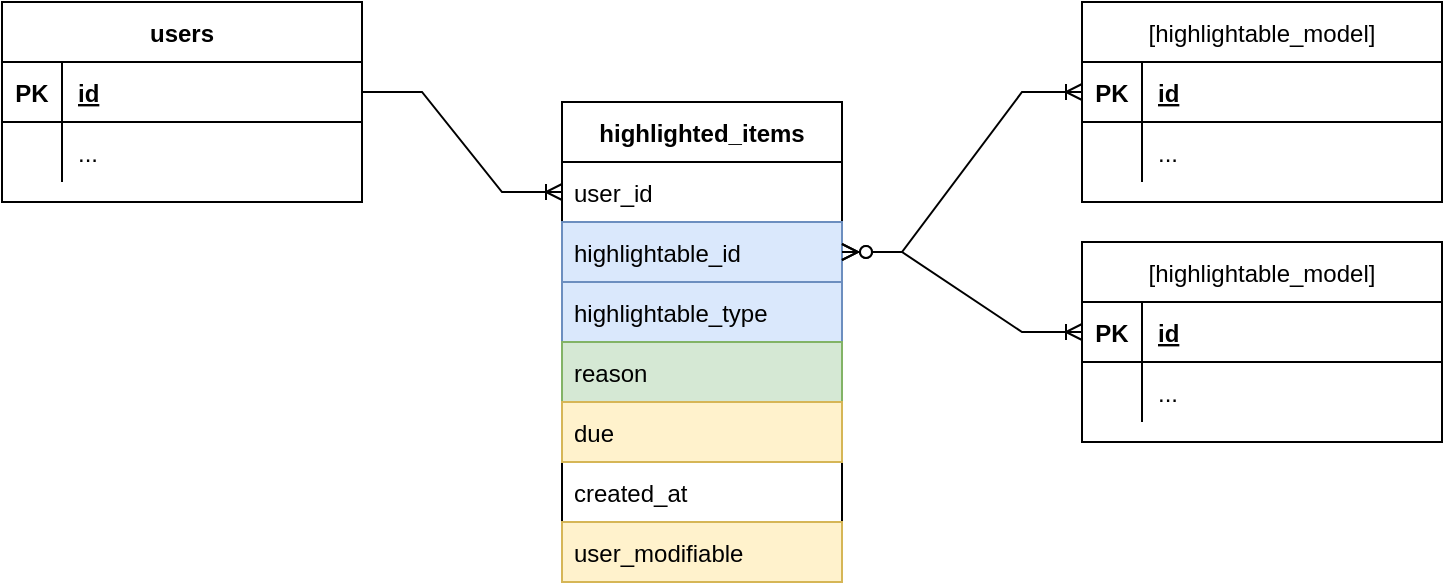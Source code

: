 <mxfile version="17.2.5" type="github">
  <diagram id="C5RBs43oDa-KdzZeNtuy" name="Page-1">
    <mxGraphModel dx="1422" dy="793" grid="1" gridSize="10" guides="1" tooltips="1" connect="1" arrows="1" fold="1" page="1" pageScale="1" pageWidth="827" pageHeight="1169" math="0" shadow="0">
      <root>
        <mxCell id="WIyWlLk6GJQsqaUBKTNV-0" />
        <mxCell id="WIyWlLk6GJQsqaUBKTNV-1" parent="WIyWlLk6GJQsqaUBKTNV-0" />
        <mxCell id="_DMSMEF1Dr3aXJnNq_d8-0" value="highlighted_items" style="swimlane;fontStyle=1;childLayout=stackLayout;horizontal=1;startSize=30;horizontalStack=0;resizeParent=1;resizeParentMax=0;resizeLast=0;collapsible=1;marginBottom=0;" parent="WIyWlLk6GJQsqaUBKTNV-1" vertex="1">
          <mxGeometry x="334" y="130" width="140" height="240" as="geometry">
            <mxRectangle x="240" y="680" width="130" height="30" as="alternateBounds" />
          </mxGeometry>
        </mxCell>
        <mxCell id="_DMSMEF1Dr3aXJnNq_d8-1" value="user_id" style="text;strokeColor=none;fillColor=none;align=left;verticalAlign=middle;spacingLeft=4;spacingRight=4;overflow=hidden;points=[[0,0.5],[1,0.5]];portConstraint=eastwest;rotatable=0;" parent="_DMSMEF1Dr3aXJnNq_d8-0" vertex="1">
          <mxGeometry y="30" width="140" height="30" as="geometry" />
        </mxCell>
        <mxCell id="_DMSMEF1Dr3aXJnNq_d8-2" value="highlightable_id" style="text;strokeColor=#6c8ebf;fillColor=#dae8fc;align=left;verticalAlign=middle;spacingLeft=4;spacingRight=4;overflow=hidden;points=[[0,0.5],[1,0.5]];portConstraint=eastwest;rotatable=0;" parent="_DMSMEF1Dr3aXJnNq_d8-0" vertex="1">
          <mxGeometry y="60" width="140" height="30" as="geometry" />
        </mxCell>
        <mxCell id="_DMSMEF1Dr3aXJnNq_d8-3" value="highlightable_type" style="text;strokeColor=#6c8ebf;fillColor=#dae8fc;align=left;verticalAlign=middle;spacingLeft=4;spacingRight=4;overflow=hidden;points=[[0,0.5],[1,0.5]];portConstraint=eastwest;rotatable=0;" parent="_DMSMEF1Dr3aXJnNq_d8-0" vertex="1">
          <mxGeometry y="90" width="140" height="30" as="geometry" />
        </mxCell>
        <mxCell id="_DMSMEF1Dr3aXJnNq_d8-19" value="reason" style="text;strokeColor=#82b366;fillColor=#d5e8d4;align=left;verticalAlign=middle;spacingLeft=4;spacingRight=4;overflow=hidden;points=[[0,0.5],[1,0.5]];portConstraint=eastwest;rotatable=0;" parent="_DMSMEF1Dr3aXJnNq_d8-0" vertex="1">
          <mxGeometry y="120" width="140" height="30" as="geometry" />
        </mxCell>
        <mxCell id="_DMSMEF1Dr3aXJnNq_d8-20" value="due" style="text;strokeColor=#d6b656;fillColor=#fff2cc;align=left;verticalAlign=middle;spacingLeft=4;spacingRight=4;overflow=hidden;points=[[0,0.5],[1,0.5]];portConstraint=eastwest;rotatable=0;" parent="_DMSMEF1Dr3aXJnNq_d8-0" vertex="1">
          <mxGeometry y="150" width="140" height="30" as="geometry" />
        </mxCell>
        <mxCell id="_DMSMEF1Dr3aXJnNq_d8-27" value="created_at" style="text;strokeColor=none;fillColor=none;align=left;verticalAlign=middle;spacingLeft=4;spacingRight=4;overflow=hidden;points=[[0,0.5],[1,0.5]];portConstraint=eastwest;rotatable=0;" parent="_DMSMEF1Dr3aXJnNq_d8-0" vertex="1">
          <mxGeometry y="180" width="140" height="30" as="geometry" />
        </mxCell>
        <mxCell id="_DMSMEF1Dr3aXJnNq_d8-28" value="user_modifiable" style="text;strokeColor=#d6b656;fillColor=#fff2cc;align=left;verticalAlign=middle;spacingLeft=4;spacingRight=4;overflow=hidden;points=[[0,0.5],[1,0.5]];portConstraint=eastwest;rotatable=0;" parent="_DMSMEF1Dr3aXJnNq_d8-0" vertex="1">
          <mxGeometry y="210" width="140" height="30" as="geometry" />
        </mxCell>
        <mxCell id="_DMSMEF1Dr3aXJnNq_d8-29" value="users" style="shape=table;startSize=30;container=1;collapsible=1;childLayout=tableLayout;fixedRows=1;rowLines=0;fontStyle=1;align=center;resizeLast=1;" parent="WIyWlLk6GJQsqaUBKTNV-1" vertex="1">
          <mxGeometry x="54" y="80" width="180" height="100" as="geometry" />
        </mxCell>
        <mxCell id="_DMSMEF1Dr3aXJnNq_d8-30" value="" style="shape=tableRow;horizontal=0;startSize=0;swimlaneHead=0;swimlaneBody=0;fillColor=none;collapsible=0;dropTarget=0;points=[[0,0.5],[1,0.5]];portConstraint=eastwest;top=0;left=0;right=0;bottom=1;" parent="_DMSMEF1Dr3aXJnNq_d8-29" vertex="1">
          <mxGeometry y="30" width="180" height="30" as="geometry" />
        </mxCell>
        <mxCell id="_DMSMEF1Dr3aXJnNq_d8-31" value="PK" style="shape=partialRectangle;connectable=0;fillColor=none;top=0;left=0;bottom=0;right=0;fontStyle=1;overflow=hidden;" parent="_DMSMEF1Dr3aXJnNq_d8-30" vertex="1">
          <mxGeometry width="30" height="30" as="geometry">
            <mxRectangle width="30" height="30" as="alternateBounds" />
          </mxGeometry>
        </mxCell>
        <mxCell id="_DMSMEF1Dr3aXJnNq_d8-32" value="id" style="shape=partialRectangle;connectable=0;fillColor=none;top=0;left=0;bottom=0;right=0;align=left;spacingLeft=6;fontStyle=5;overflow=hidden;" parent="_DMSMEF1Dr3aXJnNq_d8-30" vertex="1">
          <mxGeometry x="30" width="150" height="30" as="geometry">
            <mxRectangle width="150" height="30" as="alternateBounds" />
          </mxGeometry>
        </mxCell>
        <mxCell id="_DMSMEF1Dr3aXJnNq_d8-33" value="" style="shape=tableRow;horizontal=0;startSize=0;swimlaneHead=0;swimlaneBody=0;fillColor=none;collapsible=0;dropTarget=0;points=[[0,0.5],[1,0.5]];portConstraint=eastwest;top=0;left=0;right=0;bottom=0;" parent="_DMSMEF1Dr3aXJnNq_d8-29" vertex="1">
          <mxGeometry y="60" width="180" height="30" as="geometry" />
        </mxCell>
        <mxCell id="_DMSMEF1Dr3aXJnNq_d8-34" value="" style="shape=partialRectangle;connectable=0;fillColor=none;top=0;left=0;bottom=0;right=0;editable=1;overflow=hidden;" parent="_DMSMEF1Dr3aXJnNq_d8-33" vertex="1">
          <mxGeometry width="30" height="30" as="geometry">
            <mxRectangle width="30" height="30" as="alternateBounds" />
          </mxGeometry>
        </mxCell>
        <mxCell id="_DMSMEF1Dr3aXJnNq_d8-35" value="..." style="shape=partialRectangle;connectable=0;fillColor=none;top=0;left=0;bottom=0;right=0;align=left;spacingLeft=6;overflow=hidden;" parent="_DMSMEF1Dr3aXJnNq_d8-33" vertex="1">
          <mxGeometry x="30" width="150" height="30" as="geometry">
            <mxRectangle width="150" height="30" as="alternateBounds" />
          </mxGeometry>
        </mxCell>
        <mxCell id="_DMSMEF1Dr3aXJnNq_d8-42" value="" style="edgeStyle=entityRelationEdgeStyle;fontSize=12;html=1;endArrow=ERoneToMany;rounded=0;entryX=0;entryY=0.5;entryDx=0;entryDy=0;exitX=1;exitY=0.5;exitDx=0;exitDy=0;" parent="WIyWlLk6GJQsqaUBKTNV-1" source="_DMSMEF1Dr3aXJnNq_d8-30" target="_DMSMEF1Dr3aXJnNq_d8-1" edge="1">
          <mxGeometry width="100" height="100" relative="1" as="geometry">
            <mxPoint x="364" y="310" as="sourcePoint" />
            <mxPoint x="464" y="210" as="targetPoint" />
          </mxGeometry>
        </mxCell>
        <mxCell id="_DMSMEF1Dr3aXJnNq_d8-56" value="[highlightable_model]" style="shape=table;startSize=30;container=1;collapsible=1;childLayout=tableLayout;fixedRows=1;rowLines=0;fontStyle=0;align=center;resizeLast=1;" parent="WIyWlLk6GJQsqaUBKTNV-1" vertex="1">
          <mxGeometry x="594" y="80" width="180" height="100" as="geometry" />
        </mxCell>
        <mxCell id="_DMSMEF1Dr3aXJnNq_d8-57" value="" style="shape=tableRow;horizontal=0;startSize=0;swimlaneHead=0;swimlaneBody=0;fillColor=none;collapsible=0;dropTarget=0;points=[[0,0.5],[1,0.5]];portConstraint=eastwest;top=0;left=0;right=0;bottom=1;" parent="_DMSMEF1Dr3aXJnNq_d8-56" vertex="1">
          <mxGeometry y="30" width="180" height="30" as="geometry" />
        </mxCell>
        <mxCell id="_DMSMEF1Dr3aXJnNq_d8-58" value="PK" style="shape=partialRectangle;connectable=0;fillColor=none;top=0;left=0;bottom=0;right=0;fontStyle=1;overflow=hidden;" parent="_DMSMEF1Dr3aXJnNq_d8-57" vertex="1">
          <mxGeometry width="30" height="30" as="geometry">
            <mxRectangle width="30" height="30" as="alternateBounds" />
          </mxGeometry>
        </mxCell>
        <mxCell id="_DMSMEF1Dr3aXJnNq_d8-59" value="id" style="shape=partialRectangle;connectable=0;fillColor=none;top=0;left=0;bottom=0;right=0;align=left;spacingLeft=6;fontStyle=5;overflow=hidden;" parent="_DMSMEF1Dr3aXJnNq_d8-57" vertex="1">
          <mxGeometry x="30" width="150" height="30" as="geometry">
            <mxRectangle width="150" height="30" as="alternateBounds" />
          </mxGeometry>
        </mxCell>
        <mxCell id="_DMSMEF1Dr3aXJnNq_d8-60" value="" style="shape=tableRow;horizontal=0;startSize=0;swimlaneHead=0;swimlaneBody=0;fillColor=none;collapsible=0;dropTarget=0;points=[[0,0.5],[1,0.5]];portConstraint=eastwest;top=0;left=0;right=0;bottom=0;" parent="_DMSMEF1Dr3aXJnNq_d8-56" vertex="1">
          <mxGeometry y="60" width="180" height="30" as="geometry" />
        </mxCell>
        <mxCell id="_DMSMEF1Dr3aXJnNq_d8-61" value="" style="shape=partialRectangle;connectable=0;fillColor=none;top=0;left=0;bottom=0;right=0;editable=1;overflow=hidden;" parent="_DMSMEF1Dr3aXJnNq_d8-60" vertex="1">
          <mxGeometry width="30" height="30" as="geometry">
            <mxRectangle width="30" height="30" as="alternateBounds" />
          </mxGeometry>
        </mxCell>
        <mxCell id="_DMSMEF1Dr3aXJnNq_d8-62" value="..." style="shape=partialRectangle;connectable=0;fillColor=none;top=0;left=0;bottom=0;right=0;align=left;spacingLeft=6;overflow=hidden;" parent="_DMSMEF1Dr3aXJnNq_d8-60" vertex="1">
          <mxGeometry x="30" width="150" height="30" as="geometry">
            <mxRectangle width="150" height="30" as="alternateBounds" />
          </mxGeometry>
        </mxCell>
        <mxCell id="_DMSMEF1Dr3aXJnNq_d8-63" value="[highlightable_model]" style="shape=table;startSize=30;container=1;collapsible=1;childLayout=tableLayout;fixedRows=1;rowLines=0;fontStyle=0;align=center;resizeLast=1;" parent="WIyWlLk6GJQsqaUBKTNV-1" vertex="1">
          <mxGeometry x="594" y="200" width="180" height="100" as="geometry" />
        </mxCell>
        <mxCell id="_DMSMEF1Dr3aXJnNq_d8-64" value="" style="shape=tableRow;horizontal=0;startSize=0;swimlaneHead=0;swimlaneBody=0;fillColor=none;collapsible=0;dropTarget=0;points=[[0,0.5],[1,0.5]];portConstraint=eastwest;top=0;left=0;right=0;bottom=1;" parent="_DMSMEF1Dr3aXJnNq_d8-63" vertex="1">
          <mxGeometry y="30" width="180" height="30" as="geometry" />
        </mxCell>
        <mxCell id="_DMSMEF1Dr3aXJnNq_d8-65" value="PK" style="shape=partialRectangle;connectable=0;fillColor=none;top=0;left=0;bottom=0;right=0;fontStyle=1;overflow=hidden;" parent="_DMSMEF1Dr3aXJnNq_d8-64" vertex="1">
          <mxGeometry width="30" height="30" as="geometry">
            <mxRectangle width="30" height="30" as="alternateBounds" />
          </mxGeometry>
        </mxCell>
        <mxCell id="_DMSMEF1Dr3aXJnNq_d8-66" value="id" style="shape=partialRectangle;connectable=0;fillColor=none;top=0;left=0;bottom=0;right=0;align=left;spacingLeft=6;fontStyle=5;overflow=hidden;" parent="_DMSMEF1Dr3aXJnNq_d8-64" vertex="1">
          <mxGeometry x="30" width="150" height="30" as="geometry">
            <mxRectangle width="150" height="30" as="alternateBounds" />
          </mxGeometry>
        </mxCell>
        <mxCell id="_DMSMEF1Dr3aXJnNq_d8-67" value="" style="shape=tableRow;horizontal=0;startSize=0;swimlaneHead=0;swimlaneBody=0;fillColor=none;collapsible=0;dropTarget=0;points=[[0,0.5],[1,0.5]];portConstraint=eastwest;top=0;left=0;right=0;bottom=0;" parent="_DMSMEF1Dr3aXJnNq_d8-63" vertex="1">
          <mxGeometry y="60" width="180" height="30" as="geometry" />
        </mxCell>
        <mxCell id="_DMSMEF1Dr3aXJnNq_d8-68" value="" style="shape=partialRectangle;connectable=0;fillColor=none;top=0;left=0;bottom=0;right=0;editable=1;overflow=hidden;" parent="_DMSMEF1Dr3aXJnNq_d8-67" vertex="1">
          <mxGeometry width="30" height="30" as="geometry">
            <mxRectangle width="30" height="30" as="alternateBounds" />
          </mxGeometry>
        </mxCell>
        <mxCell id="_DMSMEF1Dr3aXJnNq_d8-69" value="..." style="shape=partialRectangle;connectable=0;fillColor=none;top=0;left=0;bottom=0;right=0;align=left;spacingLeft=6;overflow=hidden;" parent="_DMSMEF1Dr3aXJnNq_d8-67" vertex="1">
          <mxGeometry x="30" width="150" height="30" as="geometry">
            <mxRectangle width="150" height="30" as="alternateBounds" />
          </mxGeometry>
        </mxCell>
        <mxCell id="_DMSMEF1Dr3aXJnNq_d8-71" value="" style="edgeStyle=entityRelationEdgeStyle;fontSize=12;html=1;endArrow=ERoneToMany;startArrow=ERzeroToMany;rounded=0;entryX=0;entryY=0.5;entryDx=0;entryDy=0;exitX=1;exitY=0.5;exitDx=0;exitDy=0;" parent="WIyWlLk6GJQsqaUBKTNV-1" source="_DMSMEF1Dr3aXJnNq_d8-2" target="_DMSMEF1Dr3aXJnNq_d8-57" edge="1">
          <mxGeometry width="100" height="100" relative="1" as="geometry">
            <mxPoint x="364" y="310" as="sourcePoint" />
            <mxPoint x="464" y="210" as="targetPoint" />
          </mxGeometry>
        </mxCell>
        <mxCell id="_DMSMEF1Dr3aXJnNq_d8-72" value="" style="edgeStyle=entityRelationEdgeStyle;fontSize=12;html=1;endArrow=ERoneToMany;startArrow=ERzeroToMany;rounded=0;entryX=0;entryY=0.5;entryDx=0;entryDy=0;exitX=1;exitY=0.5;exitDx=0;exitDy=0;" parent="WIyWlLk6GJQsqaUBKTNV-1" source="_DMSMEF1Dr3aXJnNq_d8-2" target="_DMSMEF1Dr3aXJnNq_d8-64" edge="1">
          <mxGeometry width="100" height="100" relative="1" as="geometry">
            <mxPoint x="474" y="225" as="sourcePoint" />
            <mxPoint x="604" y="155" as="targetPoint" />
          </mxGeometry>
        </mxCell>
      </root>
    </mxGraphModel>
  </diagram>
</mxfile>
